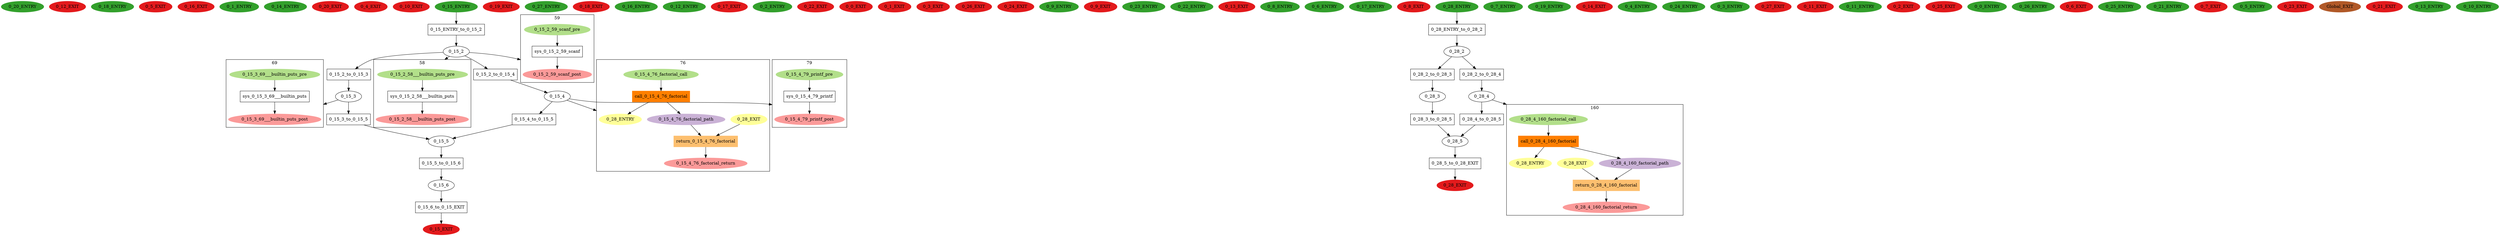 digraph model { 
compound=true; 
node  [style="filled", colorscheme="paired12"];  "0_20_ENTRY" [shape=ellipse, color=4, style=filled];
  "0_12_EXIT" [shape=ellipse, color=6, style=filled];
  "0_18_ENTRY" [shape=ellipse, color=4, style=filled];
  "0_5_EXIT" [shape=ellipse, color=6, style=filled];
  "0_16_EXIT" [shape=ellipse, color=6, style=filled];
  "0_1_ENTRY" [shape=ellipse, color=4, style=filled];
  "0_14_ENTRY" [shape=ellipse, color=4, style=filled];
  "0_20_EXIT" [shape=ellipse, color=6, style=filled];
  "0_4_EXIT" [shape=ellipse, color=6, style=filled];
  "0_10_EXIT" [shape=ellipse, color=6, style=filled];
  "0_15_ENTRY" [shape=ellipse, color=4, style=filled];
  "0_19_EXIT" [shape=ellipse, color=6, style=filled];
  "0_27_ENTRY" [shape=ellipse, color=4, style=filled];
  "0_18_EXIT" [shape=ellipse, color=6, style=filled];
  "0_16_ENTRY" [shape=ellipse, color=4, style=filled];
  "0_12_ENTRY" [shape=ellipse, color=4, style=filled];
  "0_17_EXIT" [shape=ellipse, color=6, style=filled];
  "0_2_ENTRY" [shape=ellipse, color=4, style=filled];
  "0_22_EXIT" [shape=ellipse, color=6, style=filled];
  "0_0_EXIT" [shape=ellipse, color=6, style=filled];
  "0_1_EXIT" [shape=ellipse, color=6, style=filled];
  "0_3_EXIT" [shape=ellipse, color=6, style=filled];
  "0_26_EXIT" [shape=ellipse, color=6, style=filled];
  "0_24_EXIT" [shape=ellipse, color=6, style=filled];
  "0_9_ENTRY" [shape=ellipse, color=4, style=filled];
  "0_9_EXIT" [shape=ellipse, color=6, style=filled];
  "0_23_ENTRY" [shape=ellipse, color=4, style=filled];
  "0_22_ENTRY" [shape=ellipse, color=4, style=filled];
  "0_13_EXIT" [shape=ellipse, color=6, style=filled];
  "0_8_ENTRY" [shape=ellipse, color=4, style=filled];
  "0_6_ENTRY" [shape=ellipse, color=4, style=filled];
  "0_17_ENTRY" [shape=ellipse, color=4, style=filled];
  "0_8_EXIT" [shape=ellipse, color=6, style=filled];
  "0_28_EXIT" [shape=ellipse, color=6, style=filled];
  "0_7_ENTRY" [shape=ellipse, color=4, style=filled];
  "0_19_ENTRY" [shape=ellipse, color=4, style=filled];
  "0_14_EXIT" [shape=ellipse, color=6, style=filled];
  "0_4_ENTRY" [shape=ellipse, color=4, style=filled];
  "0_24_ENTRY" [shape=ellipse, color=4, style=filled];
  "0_3_ENTRY" [shape=ellipse, color=4, style=filled];
  "0_28_3" [shape=ellipse, style=""];
  "0_27_EXIT" [shape=ellipse, color=6, style=filled];
  "0_11_EXIT" [shape=ellipse, color=6, style=filled];
  "0_28_2" [shape=ellipse, style=""];
  "0_11_ENTRY" [shape=ellipse, color=4, style=filled];
  "0_28_5" [shape=ellipse, style=""];
  "0_2_EXIT" [shape=ellipse, color=6, style=filled];
  "0_28_4" [shape=ellipse, style=""];
subgraph "cluster_0_28_4_160" { 
label="160"  "0_28_4_160_factorial_call" [shape=ellipse, style=""];
  "0_28_4_160_factorial_path" [shape=ellipse, color=9, style=filled];
  "0_28_4_160_factorial_entry_ref" [label="0_28_ENTRY", shape=ellipse, color=11, style=filled];
  "0_28_4_160_factorial_return" [shape=ellipse, style=""];
  "0_28_4_160_factorial_exit_ref" [label="0_28_EXIT", shape=ellipse, color=11, style=filled];
  "return_0_28_4_160_factorial" [shape=box, style=""];
  "return_0_28_4_160_factorial" [color=7, style=filled];
  "return_0_28_4_160_factorial" [label="return_0_28_4_160_factorial\n"];
  "call_0_28_4_160_factorial" [shape=box, style=""];
  "call_0_28_4_160_factorial" [color=8, style=filled];
  "call_0_28_4_160_factorial" [label="call_0_28_4_160_factorial\n"];
  "call_0_28_4_160_factorial" -> "0_28_4_160_factorial_entry_ref" [label="", arrowhead="normal"];
  "return_0_28_4_160_factorial" -> "0_28_4_160_factorial_return" [label="", arrowhead="normal"];
  "0_28_4_160_factorial_exit_ref" -> "return_0_28_4_160_factorial" [label="", arrowhead="normal"];
  "0_28_4_160_factorial_path" -> "return_0_28_4_160_factorial" [label="", arrowhead="normal"];
  "call_0_28_4_160_factorial" -> "0_28_4_160_factorial_path" [label="", arrowhead="normal"];
  "0_28_4_160_factorial_call" -> "call_0_28_4_160_factorial" [label="", arrowhead="normal"];
}
  "0_28_4" -> "0_28_4_160_factorial_call" [lhead="cluster_0_28_4_160"];
  "0_28_4_160_factorial_call" [color=3, style=filled];
  "0_28_4_160_factorial_return" [color=5, style=filled];
  "0_25_EXIT" [shape=ellipse, color=6, style=filled];
  "0_0_ENTRY" [shape=ellipse, color=4, style=filled];
  "0_26_ENTRY" [shape=ellipse, color=4, style=filled];
  "0_6_EXIT" [shape=ellipse, color=6, style=filled];
  "0_15_EXIT" [shape=ellipse, color=6, style=filled];
  "0_28_ENTRY" [shape=ellipse, color=4, style=filled];
  "0_25_ENTRY" [shape=ellipse, color=4, style=filled];
  "0_21_ENTRY" [shape=ellipse, color=4, style=filled];
  "0_7_EXIT" [shape=ellipse, color=6, style=filled];
  "0_5_ENTRY" [shape=ellipse, color=4, style=filled];
  "0_23_EXIT" [shape=ellipse, color=6, style=filled];
  "0_15_2" [shape=ellipse, style=""];
subgraph "cluster_0_15_2_58" { 
label="58"  "0_15_2_58___builtin_puts_pre" [shape=ellipse, style=""];
  "0_15_2_58___builtin_puts_post" [shape=ellipse, style=""];
  "sys_0_15_2_58___builtin_puts" [shape=box, style=""];
  "sys_0_15_2_58___builtin_puts" [label="sys_0_15_2_58___builtin_puts\n"];
  "sys_0_15_2_58___builtin_puts" -> "0_15_2_58___builtin_puts_post" [label="", arrowhead="normal"];
  "0_15_2_58___builtin_puts_pre" -> "sys_0_15_2_58___builtin_puts" [label="", arrowhead="normal"];
}
  "0_15_2" -> "0_15_2_58___builtin_puts_pre" [lhead="cluster_0_15_2_58"];
  "0_15_2_58___builtin_puts_pre" [color=3, style=filled];
  "0_15_2_58___builtin_puts_post" [color=5, style=filled];
subgraph "cluster_0_15_2_59" { 
label="59"  "0_15_2_59_scanf_post" [shape=ellipse, style=""];
  "0_15_2_59_scanf_pre" [shape=ellipse, style=""];
  "sys_0_15_2_59_scanf" [shape=box, style=""];
  "sys_0_15_2_59_scanf" [label="sys_0_15_2_59_scanf\n"];
  "sys_0_15_2_59_scanf" -> "0_15_2_59_scanf_post" [label="", arrowhead="normal"];
  "0_15_2_59_scanf_pre" -> "sys_0_15_2_59_scanf" [label="", arrowhead="normal"];
}
  "0_15_2" -> "0_15_2_59_scanf_post" [lhead="cluster_0_15_2_59"];
  "0_15_2_59_scanf_pre" [color=3, style=filled];
  "0_15_2_59_scanf_post" [color=5, style=filled];
  "0_15_3" [shape=ellipse, style=""];
subgraph "cluster_0_15_3_69" { 
label="69"  "0_15_3_69___builtin_puts_post" [shape=ellipse, style=""];
  "0_15_3_69___builtin_puts_pre" [shape=ellipse, style=""];
  "sys_0_15_3_69___builtin_puts" [shape=box, style=""];
  "sys_0_15_3_69___builtin_puts" [label="sys_0_15_3_69___builtin_puts\n"];
  "sys_0_15_3_69___builtin_puts" -> "0_15_3_69___builtin_puts_post" [label="", arrowhead="normal"];
  "0_15_3_69___builtin_puts_pre" -> "sys_0_15_3_69___builtin_puts" [label="", arrowhead="normal"];
}
  "0_15_3" -> "0_15_3_69___builtin_puts_post" [lhead="cluster_0_15_3_69"];
  "0_15_3_69___builtin_puts_pre" [color=3, style=filled];
  "0_15_3_69___builtin_puts_post" [color=5, style=filled];
  "Global_EXIT" [shape=ellipse, color=12, style=filled];
  "0_15_6" [shape=ellipse, style=""];
  "0_21_EXIT" [shape=ellipse, color=6, style=filled];
  "0_15_4" [shape=ellipse, style=""];
subgraph "cluster_0_15_4_76" { 
label="76"  "0_15_4_76_factorial_entry_ref" [label="0_28_ENTRY", shape=ellipse, color=11, style=filled];
  "0_15_4_76_factorial_return" [shape=ellipse, style=""];
  "0_15_4_76_factorial_exit_ref" [label="0_28_EXIT", shape=ellipse, color=11, style=filled];
  "0_15_4_76_factorial_call" [shape=ellipse, style=""];
  "0_15_4_76_factorial_path" [shape=ellipse, color=9, style=filled];
  "return_0_15_4_76_factorial" [shape=box, style=""];
  "return_0_15_4_76_factorial" [color=7, style=filled];
  "return_0_15_4_76_factorial" [label="return_0_15_4_76_factorial\n"];
  "call_0_15_4_76_factorial" [shape=box, style=""];
  "call_0_15_4_76_factorial" [color=8, style=filled];
  "call_0_15_4_76_factorial" [label="call_0_15_4_76_factorial\n"];
  "return_0_15_4_76_factorial" -> "0_15_4_76_factorial_return" [label="", arrowhead="normal"];
  "call_0_15_4_76_factorial" -> "0_15_4_76_factorial_path" [label="", arrowhead="normal"];
  "call_0_15_4_76_factorial" -> "0_15_4_76_factorial_entry_ref" [label="", arrowhead="normal"];
  "0_15_4_76_factorial_path" -> "return_0_15_4_76_factorial" [label="", arrowhead="normal"];
  "0_15_4_76_factorial_exit_ref" -> "return_0_15_4_76_factorial" [label="", arrowhead="normal"];
  "0_15_4_76_factorial_call" -> "call_0_15_4_76_factorial" [label="", arrowhead="normal"];
}
  "0_15_4" -> "0_15_4_76_factorial_entry_ref" [lhead="cluster_0_15_4_76"];
  "0_15_4_76_factorial_call" [color=3, style=filled];
  "0_15_4_76_factorial_return" [color=5, style=filled];
subgraph "cluster_0_15_4_79" { 
label="79"  "0_15_4_79_printf_post" [shape=ellipse, style=""];
  "0_15_4_79_printf_pre" [shape=ellipse, style=""];
  "sys_0_15_4_79_printf" [shape=box, style=""];
  "sys_0_15_4_79_printf" [label="sys_0_15_4_79_printf\n"];
  "0_15_4_79_printf_pre" -> "sys_0_15_4_79_printf" [label="", arrowhead="normal"];
  "sys_0_15_4_79_printf" -> "0_15_4_79_printf_post" [label="", arrowhead="normal"];
}
  "0_15_4" -> "0_15_4_79_printf_post" [lhead="cluster_0_15_4_79"];
  "0_15_4_79_printf_pre" [color=3, style=filled];
  "0_15_4_79_printf_post" [color=5, style=filled];
  "0_13_ENTRY" [shape=ellipse, color=4, style=filled];
  "0_15_5" [shape=ellipse, style=""];
  "0_10_ENTRY" [shape=ellipse, color=4, style=filled];
  "0_15_ENTRY_to_0_15_2" [shape=box, style=""];
  "0_15_ENTRY_to_0_15_2" [label="0_15_ENTRY_to_0_15_2\n"];
  "0_15_2_to_0_15_3" [shape=box, style=""];
  "0_15_2_to_0_15_3" [label="0_15_2_to_0_15_3\n"];
  "0_15_2_to_0_15_4" [shape=box, style=""];
  "0_15_2_to_0_15_4" [label="0_15_2_to_0_15_4\n"];
  "0_15_5_to_0_15_6" [shape=box, style=""];
  "0_15_5_to_0_15_6" [label="0_15_5_to_0_15_6\n"];
  "0_15_3_to_0_15_5" [shape=box, style=""];
  "0_15_3_to_0_15_5" [label="0_15_3_to_0_15_5\n"];
  "0_15_6_to_0_15_EXIT" [shape=box, style=""];
  "0_15_6_to_0_15_EXIT" [label="0_15_6_to_0_15_EXIT\n"];
  "0_28_3_to_0_28_5" [shape=box, style=""];
  "0_28_3_to_0_28_5" [label="0_28_3_to_0_28_5\n"];
  "0_28_4_to_0_28_5" [shape=box, style=""];
  "0_28_4_to_0_28_5" [label="0_28_4_to_0_28_5\n"];
  "0_28_2_to_0_28_3" [shape=box, style=""];
  "0_28_2_to_0_28_3" [label="0_28_2_to_0_28_3\n"];
  "0_28_2_to_0_28_4" [shape=box, style=""];
  "0_28_2_to_0_28_4" [label="0_28_2_to_0_28_4\n"];
  "0_28_ENTRY_to_0_28_2" [shape=box, style=""];
  "0_28_ENTRY_to_0_28_2" [label="0_28_ENTRY_to_0_28_2\n"];
  "0_15_4_to_0_15_5" [shape=box, style=""];
  "0_15_4_to_0_15_5" [label="0_15_4_to_0_15_5\n"];
  "0_28_5_to_0_28_EXIT" [shape=box, style=""];
  "0_28_5_to_0_28_EXIT" [label="0_28_5_to_0_28_EXIT\n"];
  "0_28_2" -> "0_28_2_to_0_28_4" [label="", arrowhead="normal"];
  "0_15_2" -> "0_15_2_to_0_15_3" [label="", arrowhead="normal"];
  "0_15_5" -> "0_15_5_to_0_15_6" [label="", arrowhead="normal"];
  "0_15_3_to_0_15_5" -> "0_15_5" [label="", arrowhead="normal"];
  "0_15_6" -> "0_15_6_to_0_15_EXIT" [label="", arrowhead="normal"];
  "0_28_5" -> "0_28_5_to_0_28_EXIT" [label="", arrowhead="normal"];
  "0_15_4" -> "0_15_4_to_0_15_5" [label="", arrowhead="normal"];
  "0_15_2_to_0_15_3" -> "0_15_3" [label="", arrowhead="normal"];
  "0_15_4_to_0_15_5" -> "0_15_5" [label="", arrowhead="normal"];
  "0_15_5_to_0_15_6" -> "0_15_6" [label="", arrowhead="normal"];
  "0_28_5_to_0_28_EXIT" -> "0_28_EXIT" [label="", arrowhead="normal"];
  "0_15_3" -> "0_15_3_to_0_15_5" [label="", arrowhead="normal"];
  "0_28_3" -> "0_28_3_to_0_28_5" [label="", arrowhead="normal"];
  "0_15_2_to_0_15_4" -> "0_15_4" [label="", arrowhead="normal"];
  "0_28_3_to_0_28_5" -> "0_28_5" [label="", arrowhead="normal"];
  "0_28_2_to_0_28_4" -> "0_28_4" [label="", arrowhead="normal"];
  "0_28_4_to_0_28_5" -> "0_28_5" [label="", arrowhead="normal"];
  "0_28_2" -> "0_28_2_to_0_28_3" [label="", arrowhead="normal"];
  "0_15_6_to_0_15_EXIT" -> "0_15_EXIT" [label="", arrowhead="normal"];
  "0_28_ENTRY" -> "0_28_ENTRY_to_0_28_2" [label="", arrowhead="normal"];
  "0_15_2" -> "0_15_2_to_0_15_4" [label="", arrowhead="normal"];
  "0_28_ENTRY_to_0_28_2" -> "0_28_2" [label="", arrowhead="normal"];
  "0_15_ENTRY" -> "0_15_ENTRY_to_0_15_2" [label="", arrowhead="normal"];
  "0_15_ENTRY_to_0_15_2" -> "0_15_2" [label="", arrowhead="normal"];
  "0_28_4" -> "0_28_4_to_0_28_5" [label="", arrowhead="normal"];
  "0_28_2_to_0_28_3" -> "0_28_3" [label="", arrowhead="normal"];
}
